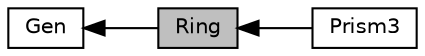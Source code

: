 digraph "Ring"
{
  edge [fontname="Helvetica",fontsize="10",labelfontname="Helvetica",labelfontsize="10"];
  node [fontname="Helvetica",fontsize="10",shape=box];
  rankdir=LR;
  Node1 [label="Ring",height=0.2,width=0.4,color="black", fillcolor="grey75", style="filled", fontcolor="black",tooltip=" "];
  Node3 [label="Prism3",height=0.2,width=0.4,color="black", fillcolor="white", style="filled",URL="$group__prism3.html",tooltip=" "];
  Node2 [label="Gen",height=0.2,width=0.4,color="black", fillcolor="white", style="filled",URL="$group__gen.html",tooltip=" "];
  Node2->Node1 [shape=plaintext, dir="back", style="solid"];
  Node1->Node3 [shape=plaintext, dir="back", style="solid"];
}
